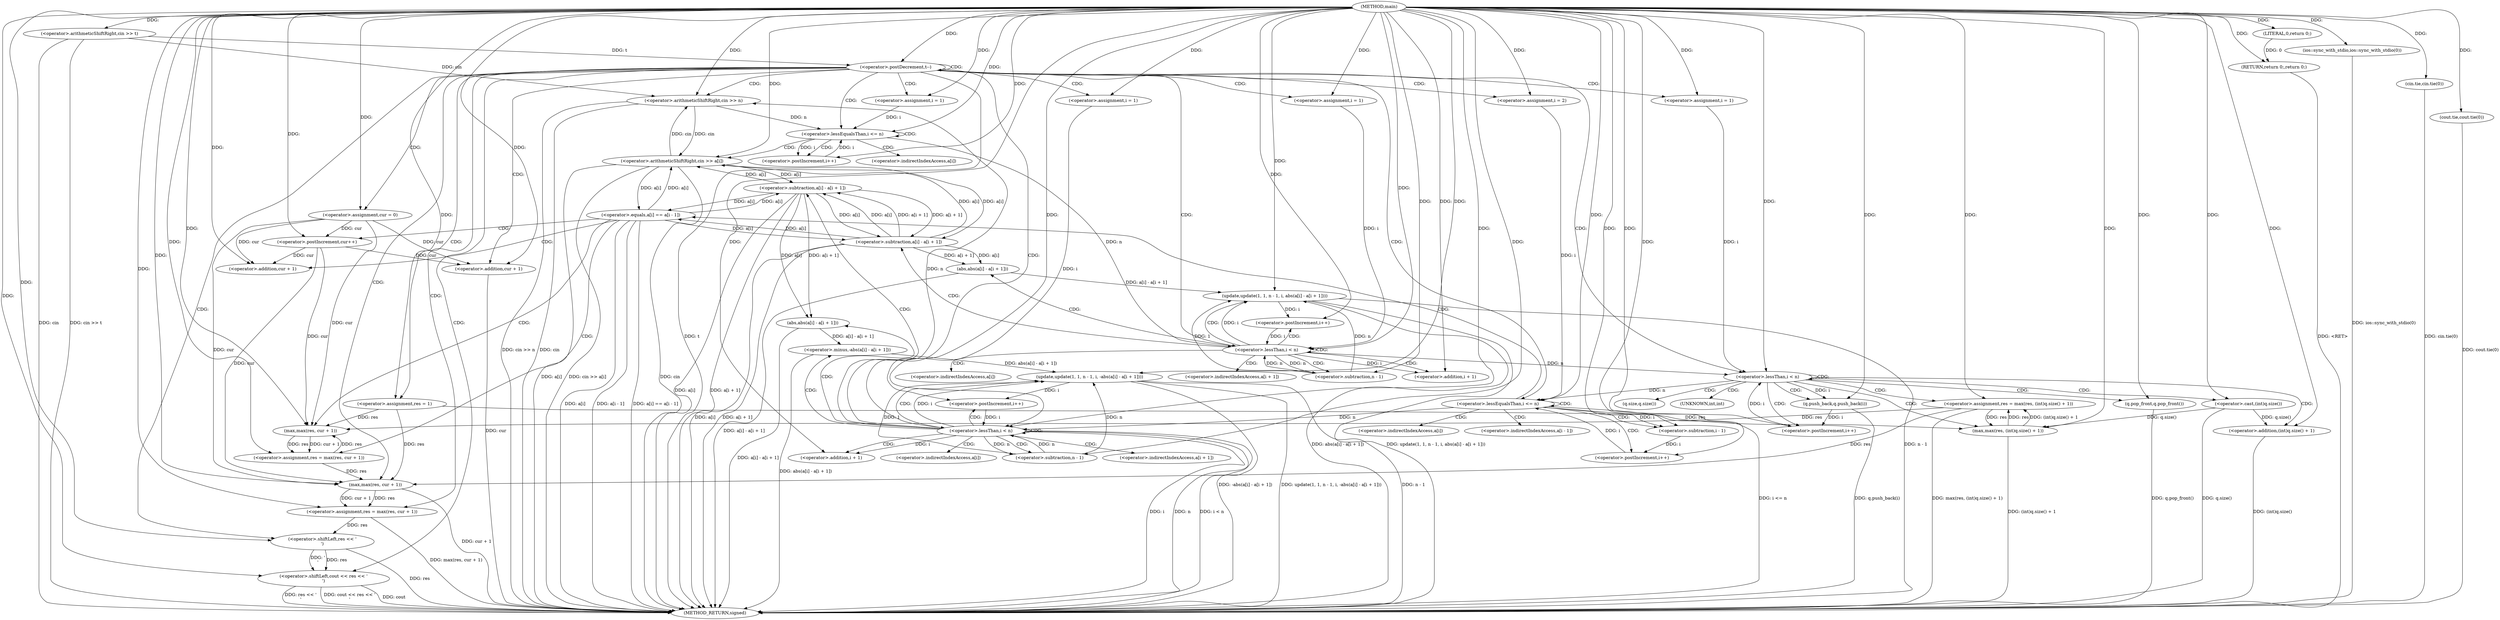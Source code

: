 digraph "main" {  
"1000187" [label = "(METHOD,main)" ]
"1000361" [label = "(METHOD_RETURN,signed)" ]
"1000198" [label = "(<operator>.arithmeticShiftRight,cin >> t)" ]
"1000359" [label = "(RETURN,return 0;,return 0;)" ]
"1000190" [label = "(ios::sync_with_stdio,ios::sync_with_stdio(0))" ]
"1000202" [label = "(<operator>.postDecrement,t--)" ]
"1000360" [label = "(LITERAL,0,return 0;)" ]
"1000193" [label = "(cin.tie,cin.tie(0))" ]
"1000195" [label = "(cout.tie,cout.tie(0))" ]
"1000206" [label = "(<operator>.arithmeticShiftRight,cin >> n)" ]
"1000254" [label = "(<operator>.assignment,res = 1)" ]
"1000283" [label = "(<operator>.assignment,cur = 0)" ]
"1000318" [label = "(<operator>.assignment,res = max(res, cur + 1))" ]
"1000325" [label = "(<operator>.shiftLeft,cout << res << '\n')" ]
"1000212" [label = "(<operator>.assignment,i = 1)" ]
"1000215" [label = "(<operator>.lessEqualsThan,i <= n)" ]
"1000218" [label = "(<operator>.postIncrement,i++)" ]
"1000220" [label = "(<operator>.arithmeticShiftRight,cin >> a[i])" ]
"1000227" [label = "(<operator>.assignment,i = 1)" ]
"1000230" [label = "(<operator>.lessThan,i < n)" ]
"1000233" [label = "(<operator>.postIncrement,i++)" ]
"1000260" [label = "(<operator>.assignment,i = 1)" ]
"1000263" [label = "(<operator>.lessThan,i < n)" ]
"1000266" [label = "(<operator>.postIncrement,i++)" ]
"1000288" [label = "(<operator>.assignment,i = 2)" ]
"1000291" [label = "(<operator>.lessEqualsThan,i <= n)" ]
"1000294" [label = "(<operator>.postIncrement,i++)" ]
"1000332" [label = "(<operator>.assignment,i = 1)" ]
"1000335" [label = "(<operator>.lessThan,i < n)" ]
"1000338" [label = "(<operator>.postIncrement,i++)" ]
"1000236" [label = "(update,update(1, 1, n - 1, i, abs(a[i] - a[i + 1])))" ]
"1000269" [label = "(q.push_back,q.push_back(i))" ]
"1000273" [label = "(<operator>.assignment,res = max(res, (int)q.size() + 1))" ]
"1000320" [label = "(max,max(res, cur + 1))" ]
"1000327" [label = "(<operator>.shiftLeft,res << '\n')" ]
"1000341" [label = "(update,update(1, 1, n - 1, i, -abs(a[i] - a[i + 1])))" ]
"1000272" [label = "(q.pop_front,q.pop_front())" ]
"1000298" [label = "(<operator>.equals,a[i] == a[i - 1])" ]
"1000307" [label = "(<operator>.postIncrement,cur++)" ]
"1000322" [label = "(<operator>.addition,cur + 1)" ]
"1000239" [label = "(<operator>.subtraction,n - 1)" ]
"1000243" [label = "(abs,abs(a[i] - a[i + 1]))" ]
"1000275" [label = "(max,max(res, (int)q.size() + 1))" ]
"1000344" [label = "(<operator>.subtraction,n - 1)" ]
"1000348" [label = "(<operator>.minus,-abs(a[i] - a[i + 1]))" ]
"1000244" [label = "(<operator>.subtraction,a[i] - a[i + 1])" ]
"1000277" [label = "(<operator>.addition,(int)q.size() + 1)" ]
"1000311" [label = "(<operator>.assignment,res = max(res, cur + 1))" ]
"1000349" [label = "(abs,abs(a[i] - a[i + 1]))" ]
"1000278" [label = "(<operator>.cast,(int)q.size())" ]
"1000304" [label = "(<operator>.subtraction,i - 1)" ]
"1000350" [label = "(<operator>.subtraction,a[i] - a[i + 1])" ]
"1000250" [label = "(<operator>.addition,i + 1)" ]
"1000313" [label = "(max,max(res, cur + 1))" ]
"1000315" [label = "(<operator>.addition,cur + 1)" ]
"1000356" [label = "(<operator>.addition,i + 1)" ]
"1000222" [label = "(<operator>.indirectIndexAccess,a[i])" ]
"1000299" [label = "(<operator>.indirectIndexAccess,a[i])" ]
"1000302" [label = "(<operator>.indirectIndexAccess,a[i - 1])" ]
"1000245" [label = "(<operator>.indirectIndexAccess,a[i])" ]
"1000248" [label = "(<operator>.indirectIndexAccess,a[i + 1])" ]
"1000279" [label = "(UNKNOWN,int,int)" ]
"1000280" [label = "(q.size,q.size())" ]
"1000351" [label = "(<operator>.indirectIndexAccess,a[i])" ]
"1000354" [label = "(<operator>.indirectIndexAccess,a[i + 1])" ]
  "1000190" -> "1000361"  [ label = "DDG: ios::sync_with_stdio(0)"] 
  "1000193" -> "1000361"  [ label = "DDG: cin.tie(0)"] 
  "1000195" -> "1000361"  [ label = "DDG: cout.tie(0)"] 
  "1000198" -> "1000361"  [ label = "DDG: cin"] 
  "1000198" -> "1000361"  [ label = "DDG: cin >> t"] 
  "1000202" -> "1000361"  [ label = "DDG: t"] 
  "1000206" -> "1000361"  [ label = "DDG: cin"] 
  "1000206" -> "1000361"  [ label = "DDG: cin >> n"] 
  "1000291" -> "1000361"  [ label = "DDG: i <= n"] 
  "1000322" -> "1000361"  [ label = "DDG: cur"] 
  "1000320" -> "1000361"  [ label = "DDG: cur + 1"] 
  "1000318" -> "1000361"  [ label = "DDG: max(res, cur + 1)"] 
  "1000327" -> "1000361"  [ label = "DDG: res"] 
  "1000325" -> "1000361"  [ label = "DDG: res << '\n'"] 
  "1000325" -> "1000361"  [ label = "DDG: cout << res << '\n'"] 
  "1000335" -> "1000361"  [ label = "DDG: i"] 
  "1000335" -> "1000361"  [ label = "DDG: n"] 
  "1000335" -> "1000361"  [ label = "DDG: i < n"] 
  "1000341" -> "1000361"  [ label = "DDG: n - 1"] 
  "1000350" -> "1000361"  [ label = "DDG: a[i]"] 
  "1000350" -> "1000361"  [ label = "DDG: a[i + 1]"] 
  "1000349" -> "1000361"  [ label = "DDG: a[i] - a[i + 1]"] 
  "1000348" -> "1000361"  [ label = "DDG: abs(a[i] - a[i + 1])"] 
  "1000341" -> "1000361"  [ label = "DDG: -abs(a[i] - a[i + 1])"] 
  "1000341" -> "1000361"  [ label = "DDG: update(1, 1, n - 1, i, -abs(a[i] - a[i + 1]))"] 
  "1000298" -> "1000361"  [ label = "DDG: a[i]"] 
  "1000298" -> "1000361"  [ label = "DDG: a[i - 1]"] 
  "1000298" -> "1000361"  [ label = "DDG: a[i] == a[i - 1]"] 
  "1000269" -> "1000361"  [ label = "DDG: q.push_back(i)"] 
  "1000272" -> "1000361"  [ label = "DDG: q.pop_front()"] 
  "1000278" -> "1000361"  [ label = "DDG: q.size()"] 
  "1000277" -> "1000361"  [ label = "DDG: (int)q.size()"] 
  "1000275" -> "1000361"  [ label = "DDG: (int)q.size() + 1"] 
  "1000273" -> "1000361"  [ label = "DDG: max(res, (int)q.size() + 1)"] 
  "1000236" -> "1000361"  [ label = "DDG: n - 1"] 
  "1000244" -> "1000361"  [ label = "DDG: a[i]"] 
  "1000244" -> "1000361"  [ label = "DDG: a[i + 1]"] 
  "1000243" -> "1000361"  [ label = "DDG: a[i] - a[i + 1]"] 
  "1000236" -> "1000361"  [ label = "DDG: abs(a[i] - a[i + 1])"] 
  "1000236" -> "1000361"  [ label = "DDG: update(1, 1, n - 1, i, abs(a[i] - a[i + 1]))"] 
  "1000220" -> "1000361"  [ label = "DDG: cin"] 
  "1000220" -> "1000361"  [ label = "DDG: a[i]"] 
  "1000220" -> "1000361"  [ label = "DDG: cin >> a[i]"] 
  "1000359" -> "1000361"  [ label = "DDG: <RET>"] 
  "1000325" -> "1000361"  [ label = "DDG: cout"] 
  "1000360" -> "1000359"  [ label = "DDG: 0"] 
  "1000187" -> "1000359"  [ label = "DDG: "] 
  "1000187" -> "1000198"  [ label = "DDG: "] 
  "1000187" -> "1000360"  [ label = "DDG: "] 
  "1000187" -> "1000190"  [ label = "DDG: "] 
  "1000198" -> "1000202"  [ label = "DDG: t"] 
  "1000187" -> "1000202"  [ label = "DDG: "] 
  "1000187" -> "1000254"  [ label = "DDG: "] 
  "1000187" -> "1000283"  [ label = "DDG: "] 
  "1000320" -> "1000318"  [ label = "DDG: res"] 
  "1000320" -> "1000318"  [ label = "DDG: cur + 1"] 
  "1000187" -> "1000193"  [ label = "DDG: "] 
  "1000187" -> "1000195"  [ label = "DDG: "] 
  "1000198" -> "1000206"  [ label = "DDG: cin"] 
  "1000220" -> "1000206"  [ label = "DDG: cin"] 
  "1000187" -> "1000206"  [ label = "DDG: "] 
  "1000335" -> "1000206"  [ label = "DDG: n"] 
  "1000187" -> "1000212"  [ label = "DDG: "] 
  "1000187" -> "1000227"  [ label = "DDG: "] 
  "1000187" -> "1000260"  [ label = "DDG: "] 
  "1000187" -> "1000288"  [ label = "DDG: "] 
  "1000187" -> "1000318"  [ label = "DDG: "] 
  "1000187" -> "1000325"  [ label = "DDG: "] 
  "1000327" -> "1000325"  [ label = "DDG: res"] 
  "1000327" -> "1000325"  [ label = "DDG: '\n'"] 
  "1000187" -> "1000332"  [ label = "DDG: "] 
  "1000212" -> "1000215"  [ label = "DDG: i"] 
  "1000218" -> "1000215"  [ label = "DDG: i"] 
  "1000187" -> "1000215"  [ label = "DDG: "] 
  "1000206" -> "1000215"  [ label = "DDG: n"] 
  "1000215" -> "1000218"  [ label = "DDG: i"] 
  "1000187" -> "1000218"  [ label = "DDG: "] 
  "1000206" -> "1000220"  [ label = "DDG: cin"] 
  "1000187" -> "1000220"  [ label = "DDG: "] 
  "1000350" -> "1000220"  [ label = "DDG: a[i]"] 
  "1000298" -> "1000220"  [ label = "DDG: a[i]"] 
  "1000244" -> "1000220"  [ label = "DDG: a[i]"] 
  "1000227" -> "1000230"  [ label = "DDG: i"] 
  "1000233" -> "1000230"  [ label = "DDG: i"] 
  "1000187" -> "1000230"  [ label = "DDG: "] 
  "1000215" -> "1000230"  [ label = "DDG: n"] 
  "1000239" -> "1000230"  [ label = "DDG: n"] 
  "1000236" -> "1000233"  [ label = "DDG: i"] 
  "1000187" -> "1000233"  [ label = "DDG: "] 
  "1000260" -> "1000263"  [ label = "DDG: i"] 
  "1000266" -> "1000263"  [ label = "DDG: i"] 
  "1000187" -> "1000263"  [ label = "DDG: "] 
  "1000230" -> "1000263"  [ label = "DDG: n"] 
  "1000269" -> "1000266"  [ label = "DDG: i"] 
  "1000187" -> "1000266"  [ label = "DDG: "] 
  "1000275" -> "1000273"  [ label = "DDG: res"] 
  "1000275" -> "1000273"  [ label = "DDG: (int)q.size() + 1"] 
  "1000288" -> "1000291"  [ label = "DDG: i"] 
  "1000294" -> "1000291"  [ label = "DDG: i"] 
  "1000187" -> "1000291"  [ label = "DDG: "] 
  "1000263" -> "1000291"  [ label = "DDG: n"] 
  "1000304" -> "1000294"  [ label = "DDG: i"] 
  "1000187" -> "1000294"  [ label = "DDG: "] 
  "1000254" -> "1000320"  [ label = "DDG: res"] 
  "1000311" -> "1000320"  [ label = "DDG: res"] 
  "1000273" -> "1000320"  [ label = "DDG: res"] 
  "1000187" -> "1000320"  [ label = "DDG: "] 
  "1000283" -> "1000320"  [ label = "DDG: cur"] 
  "1000307" -> "1000320"  [ label = "DDG: cur"] 
  "1000318" -> "1000327"  [ label = "DDG: res"] 
  "1000187" -> "1000327"  [ label = "DDG: "] 
  "1000332" -> "1000335"  [ label = "DDG: i"] 
  "1000338" -> "1000335"  [ label = "DDG: i"] 
  "1000187" -> "1000335"  [ label = "DDG: "] 
  "1000291" -> "1000335"  [ label = "DDG: n"] 
  "1000344" -> "1000335"  [ label = "DDG: n"] 
  "1000341" -> "1000338"  [ label = "DDG: i"] 
  "1000187" -> "1000338"  [ label = "DDG: "] 
  "1000187" -> "1000236"  [ label = "DDG: "] 
  "1000239" -> "1000236"  [ label = "DDG: 1"] 
  "1000239" -> "1000236"  [ label = "DDG: n"] 
  "1000243" -> "1000236"  [ label = "DDG: a[i] - a[i + 1]"] 
  "1000230" -> "1000236"  [ label = "DDG: i"] 
  "1000263" -> "1000269"  [ label = "DDG: i"] 
  "1000187" -> "1000269"  [ label = "DDG: "] 
  "1000187" -> "1000272"  [ label = "DDG: "] 
  "1000187" -> "1000273"  [ label = "DDG: "] 
  "1000283" -> "1000322"  [ label = "DDG: cur"] 
  "1000307" -> "1000322"  [ label = "DDG: cur"] 
  "1000187" -> "1000322"  [ label = "DDG: "] 
  "1000187" -> "1000341"  [ label = "DDG: "] 
  "1000344" -> "1000341"  [ label = "DDG: n"] 
  "1000344" -> "1000341"  [ label = "DDG: 1"] 
  "1000335" -> "1000341"  [ label = "DDG: i"] 
  "1000348" -> "1000341"  [ label = "DDG: abs(a[i] - a[i + 1])"] 
  "1000230" -> "1000239"  [ label = "DDG: n"] 
  "1000187" -> "1000239"  [ label = "DDG: "] 
  "1000244" -> "1000243"  [ label = "DDG: a[i + 1]"] 
  "1000244" -> "1000243"  [ label = "DDG: a[i]"] 
  "1000254" -> "1000275"  [ label = "DDG: res"] 
  "1000273" -> "1000275"  [ label = "DDG: res"] 
  "1000187" -> "1000275"  [ label = "DDG: "] 
  "1000278" -> "1000275"  [ label = "DDG: q.size()"] 
  "1000350" -> "1000298"  [ label = "DDG: a[i]"] 
  "1000244" -> "1000298"  [ label = "DDG: a[i]"] 
  "1000220" -> "1000298"  [ label = "DDG: a[i]"] 
  "1000283" -> "1000307"  [ label = "DDG: cur"] 
  "1000187" -> "1000307"  [ label = "DDG: "] 
  "1000335" -> "1000344"  [ label = "DDG: n"] 
  "1000187" -> "1000344"  [ label = "DDG: "] 
  "1000349" -> "1000348"  [ label = "DDG: a[i] - a[i + 1]"] 
  "1000350" -> "1000244"  [ label = "DDG: a[i]"] 
  "1000298" -> "1000244"  [ label = "DDG: a[i]"] 
  "1000220" -> "1000244"  [ label = "DDG: a[i]"] 
  "1000350" -> "1000244"  [ label = "DDG: a[i + 1]"] 
  "1000278" -> "1000277"  [ label = "DDG: q.size()"] 
  "1000187" -> "1000277"  [ label = "DDG: "] 
  "1000313" -> "1000311"  [ label = "DDG: cur + 1"] 
  "1000313" -> "1000311"  [ label = "DDG: res"] 
  "1000350" -> "1000349"  [ label = "DDG: a[i]"] 
  "1000350" -> "1000349"  [ label = "DDG: a[i + 1]"] 
  "1000187" -> "1000278"  [ label = "DDG: "] 
  "1000291" -> "1000304"  [ label = "DDG: i"] 
  "1000187" -> "1000304"  [ label = "DDG: "] 
  "1000187" -> "1000311"  [ label = "DDG: "] 
  "1000298" -> "1000350"  [ label = "DDG: a[i]"] 
  "1000244" -> "1000350"  [ label = "DDG: a[i]"] 
  "1000220" -> "1000350"  [ label = "DDG: a[i]"] 
  "1000244" -> "1000350"  [ label = "DDG: a[i + 1]"] 
  "1000230" -> "1000250"  [ label = "DDG: i"] 
  "1000187" -> "1000250"  [ label = "DDG: "] 
  "1000254" -> "1000313"  [ label = "DDG: res"] 
  "1000311" -> "1000313"  [ label = "DDG: res"] 
  "1000273" -> "1000313"  [ label = "DDG: res"] 
  "1000187" -> "1000313"  [ label = "DDG: "] 
  "1000283" -> "1000313"  [ label = "DDG: cur"] 
  "1000307" -> "1000313"  [ label = "DDG: cur"] 
  "1000283" -> "1000315"  [ label = "DDG: cur"] 
  "1000307" -> "1000315"  [ label = "DDG: cur"] 
  "1000187" -> "1000315"  [ label = "DDG: "] 
  "1000335" -> "1000356"  [ label = "DDG: i"] 
  "1000187" -> "1000356"  [ label = "DDG: "] 
  "1000202" -> "1000332"  [ label = "CDG: "] 
  "1000202" -> "1000260"  [ label = "CDG: "] 
  "1000202" -> "1000227"  [ label = "CDG: "] 
  "1000202" -> "1000291"  [ label = "CDG: "] 
  "1000202" -> "1000318"  [ label = "CDG: "] 
  "1000202" -> "1000254"  [ label = "CDG: "] 
  "1000202" -> "1000206"  [ label = "CDG: "] 
  "1000202" -> "1000320"  [ label = "CDG: "] 
  "1000202" -> "1000288"  [ label = "CDG: "] 
  "1000202" -> "1000263"  [ label = "CDG: "] 
  "1000202" -> "1000230"  [ label = "CDG: "] 
  "1000202" -> "1000212"  [ label = "CDG: "] 
  "1000202" -> "1000283"  [ label = "CDG: "] 
  "1000202" -> "1000215"  [ label = "CDG: "] 
  "1000202" -> "1000335"  [ label = "CDG: "] 
  "1000202" -> "1000327"  [ label = "CDG: "] 
  "1000202" -> "1000202"  [ label = "CDG: "] 
  "1000202" -> "1000325"  [ label = "CDG: "] 
  "1000202" -> "1000322"  [ label = "CDG: "] 
  "1000215" -> "1000222"  [ label = "CDG: "] 
  "1000215" -> "1000220"  [ label = "CDG: "] 
  "1000215" -> "1000215"  [ label = "CDG: "] 
  "1000215" -> "1000218"  [ label = "CDG: "] 
  "1000230" -> "1000233"  [ label = "CDG: "] 
  "1000230" -> "1000243"  [ label = "CDG: "] 
  "1000230" -> "1000244"  [ label = "CDG: "] 
  "1000230" -> "1000236"  [ label = "CDG: "] 
  "1000230" -> "1000250"  [ label = "CDG: "] 
  "1000230" -> "1000248"  [ label = "CDG: "] 
  "1000230" -> "1000245"  [ label = "CDG: "] 
  "1000230" -> "1000239"  [ label = "CDG: "] 
  "1000230" -> "1000230"  [ label = "CDG: "] 
  "1000263" -> "1000277"  [ label = "CDG: "] 
  "1000263" -> "1000269"  [ label = "CDG: "] 
  "1000263" -> "1000273"  [ label = "CDG: "] 
  "1000263" -> "1000279"  [ label = "CDG: "] 
  "1000263" -> "1000263"  [ label = "CDG: "] 
  "1000263" -> "1000266"  [ label = "CDG: "] 
  "1000263" -> "1000272"  [ label = "CDG: "] 
  "1000263" -> "1000280"  [ label = "CDG: "] 
  "1000263" -> "1000278"  [ label = "CDG: "] 
  "1000263" -> "1000275"  [ label = "CDG: "] 
  "1000291" -> "1000294"  [ label = "CDG: "] 
  "1000291" -> "1000302"  [ label = "CDG: "] 
  "1000291" -> "1000291"  [ label = "CDG: "] 
  "1000291" -> "1000298"  [ label = "CDG: "] 
  "1000291" -> "1000304"  [ label = "CDG: "] 
  "1000291" -> "1000299"  [ label = "CDG: "] 
  "1000335" -> "1000354"  [ label = "CDG: "] 
  "1000335" -> "1000338"  [ label = "CDG: "] 
  "1000335" -> "1000349"  [ label = "CDG: "] 
  "1000335" -> "1000348"  [ label = "CDG: "] 
  "1000335" -> "1000341"  [ label = "CDG: "] 
  "1000335" -> "1000350"  [ label = "CDG: "] 
  "1000335" -> "1000344"  [ label = "CDG: "] 
  "1000335" -> "1000356"  [ label = "CDG: "] 
  "1000335" -> "1000351"  [ label = "CDG: "] 
  "1000335" -> "1000335"  [ label = "CDG: "] 
  "1000298" -> "1000315"  [ label = "CDG: "] 
  "1000298" -> "1000313"  [ label = "CDG: "] 
  "1000298" -> "1000311"  [ label = "CDG: "] 
  "1000298" -> "1000307"  [ label = "CDG: "] 
}
